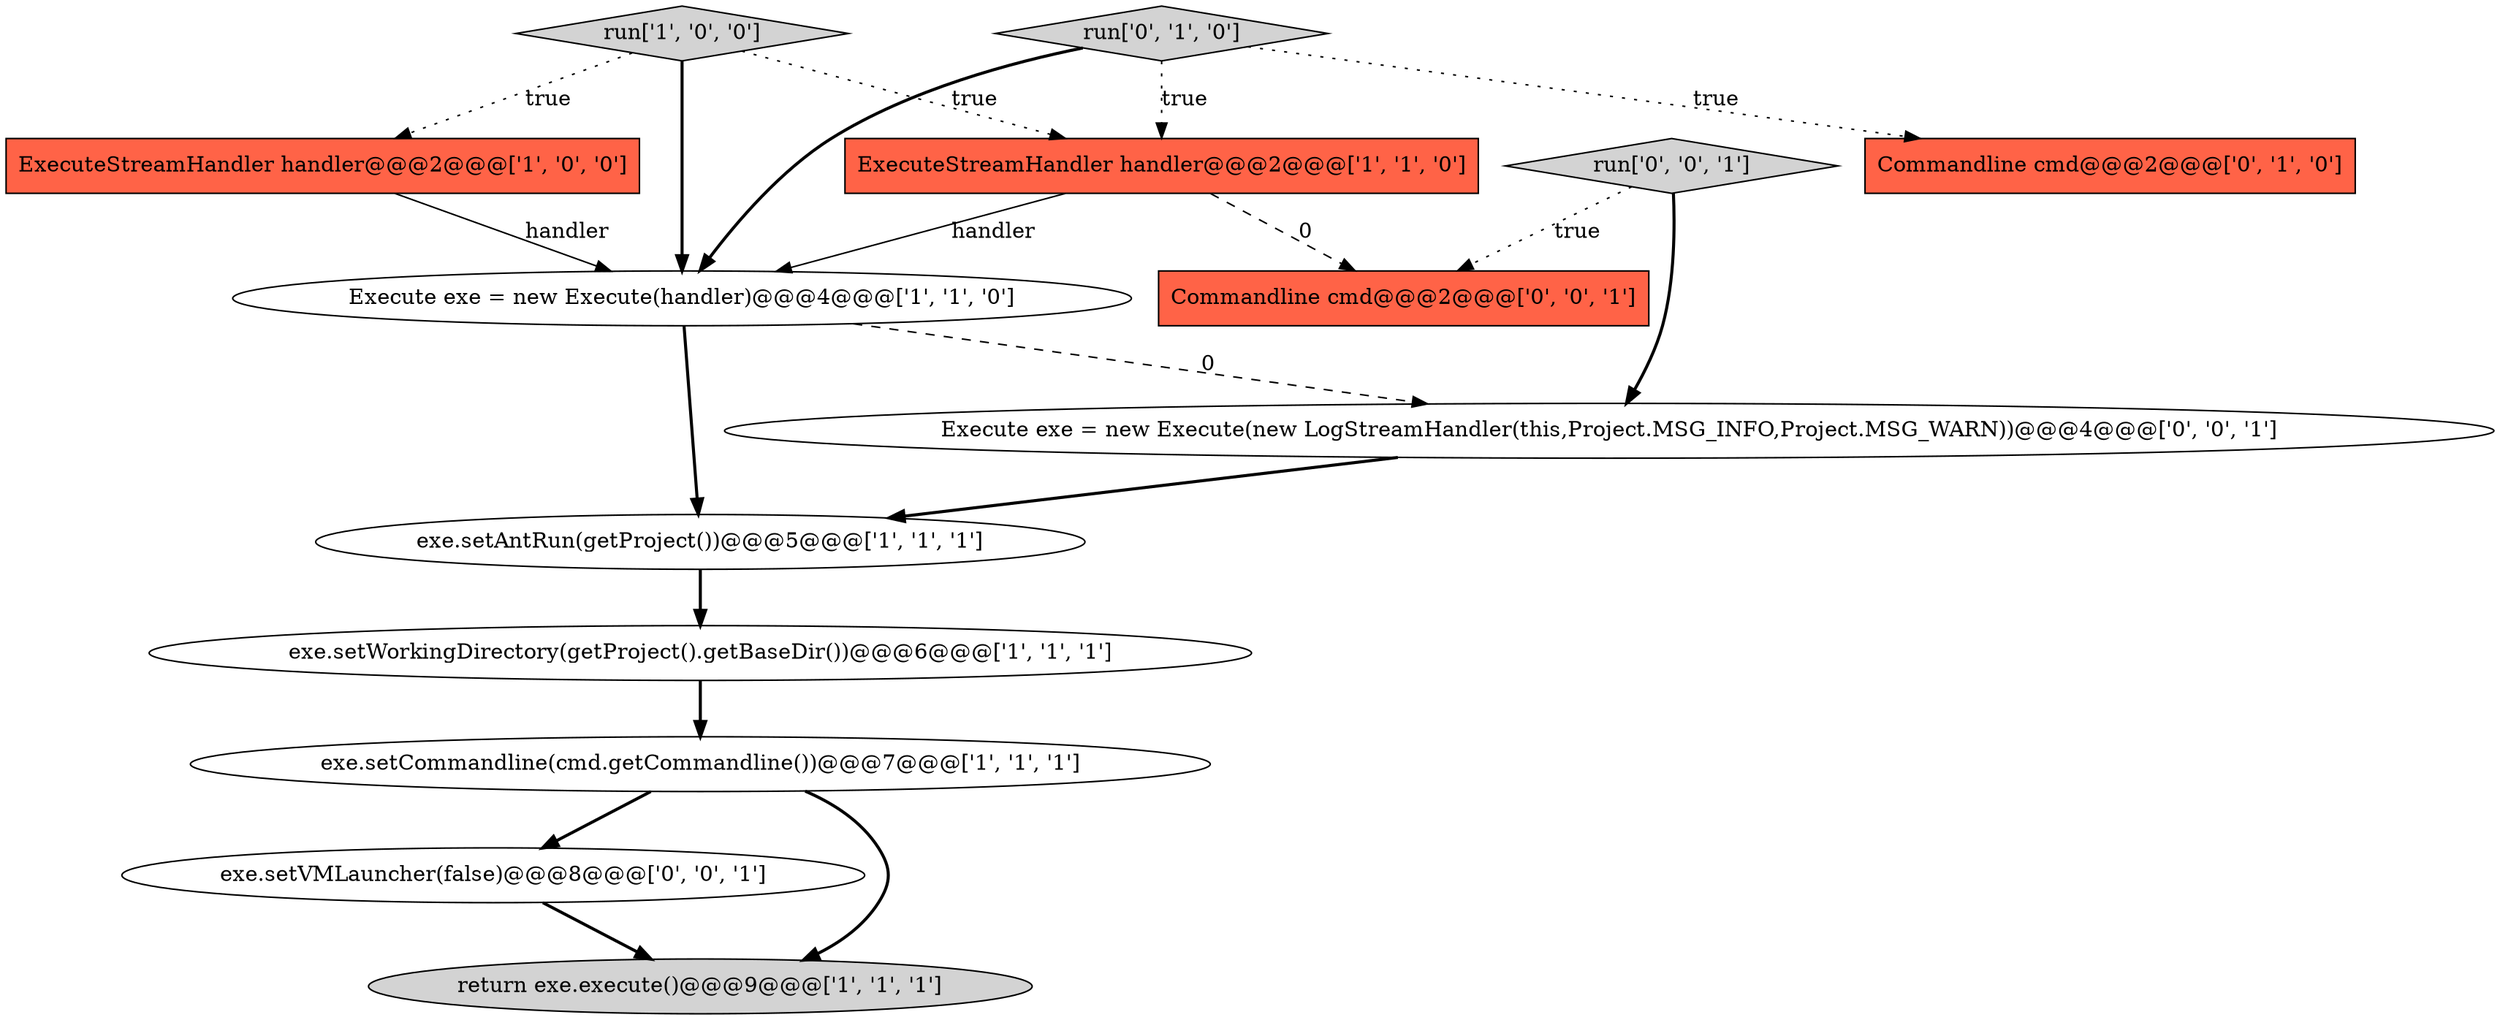 digraph {
11 [style = filled, label = "Commandline cmd@@@2@@@['0', '0', '1']", fillcolor = tomato, shape = box image = "AAA0AAABBB3BBB"];
12 [style = filled, label = "run['0', '0', '1']", fillcolor = lightgray, shape = diamond image = "AAA0AAABBB3BBB"];
13 [style = filled, label = "Execute exe = new Execute(new LogStreamHandler(this,Project.MSG_INFO,Project.MSG_WARN))@@@4@@@['0', '0', '1']", fillcolor = white, shape = ellipse image = "AAA0AAABBB3BBB"];
5 [style = filled, label = "return exe.execute()@@@9@@@['1', '1', '1']", fillcolor = lightgray, shape = ellipse image = "AAA0AAABBB1BBB"];
3 [style = filled, label = "Execute exe = new Execute(handler)@@@4@@@['1', '1', '0']", fillcolor = white, shape = ellipse image = "AAA0AAABBB1BBB"];
10 [style = filled, label = "exe.setVMLauncher(false)@@@8@@@['0', '0', '1']", fillcolor = white, shape = ellipse image = "AAA0AAABBB3BBB"];
6 [style = filled, label = "run['1', '0', '0']", fillcolor = lightgray, shape = diamond image = "AAA0AAABBB1BBB"];
4 [style = filled, label = "exe.setWorkingDirectory(getProject().getBaseDir())@@@6@@@['1', '1', '1']", fillcolor = white, shape = ellipse image = "AAA0AAABBB1BBB"];
7 [style = filled, label = "exe.setAntRun(getProject())@@@5@@@['1', '1', '1']", fillcolor = white, shape = ellipse image = "AAA0AAABBB1BBB"];
8 [style = filled, label = "Commandline cmd@@@2@@@['0', '1', '0']", fillcolor = tomato, shape = box image = "AAA0AAABBB2BBB"];
9 [style = filled, label = "run['0', '1', '0']", fillcolor = lightgray, shape = diamond image = "AAA0AAABBB2BBB"];
1 [style = filled, label = "exe.setCommandline(cmd.getCommandline())@@@7@@@['1', '1', '1']", fillcolor = white, shape = ellipse image = "AAA0AAABBB1BBB"];
0 [style = filled, label = "ExecuteStreamHandler handler@@@2@@@['1', '0', '0']", fillcolor = tomato, shape = box image = "AAA0AAABBB1BBB"];
2 [style = filled, label = "ExecuteStreamHandler handler@@@2@@@['1', '1', '0']", fillcolor = tomato, shape = box image = "AAA0AAABBB1BBB"];
9->3 [style = bold, label=""];
2->3 [style = solid, label="handler"];
9->8 [style = dotted, label="true"];
2->11 [style = dashed, label="0"];
6->2 [style = dotted, label="true"];
0->3 [style = solid, label="handler"];
13->7 [style = bold, label=""];
6->0 [style = dotted, label="true"];
7->4 [style = bold, label=""];
1->10 [style = bold, label=""];
3->7 [style = bold, label=""];
6->3 [style = bold, label=""];
10->5 [style = bold, label=""];
9->2 [style = dotted, label="true"];
3->13 [style = dashed, label="0"];
4->1 [style = bold, label=""];
12->13 [style = bold, label=""];
12->11 [style = dotted, label="true"];
1->5 [style = bold, label=""];
}
